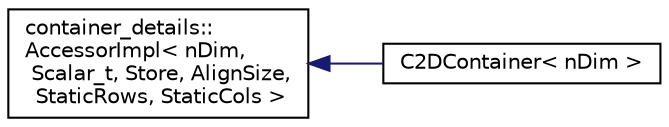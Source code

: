 digraph "Graphical Class Hierarchy"
{
 // LATEX_PDF_SIZE
  edge [fontname="Helvetica",fontsize="10",labelfontname="Helvetica",labelfontsize="10"];
  node [fontname="Helvetica",fontsize="10",shape=record];
  rankdir="LR";
  Node0 [label="container_details::\lAccessorImpl\< nDim,\l Scalar_t, Store, AlignSize,\l StaticRows, StaticCols \>",height=0.2,width=0.4,color="black", fillcolor="white", style="filled",URL="$classcontainer__details_1_1AccessorImpl.html",tooltip=" "];
  Node0 -> Node1 [dir="back",color="midnightblue",fontsize="10",style="solid",fontname="Helvetica"];
  Node1 [label="C2DContainer\< nDim \>",height=0.2,width=0.4,color="black", fillcolor="white", style="filled",URL="$classC2DContainer.html",tooltip=" "];
}

